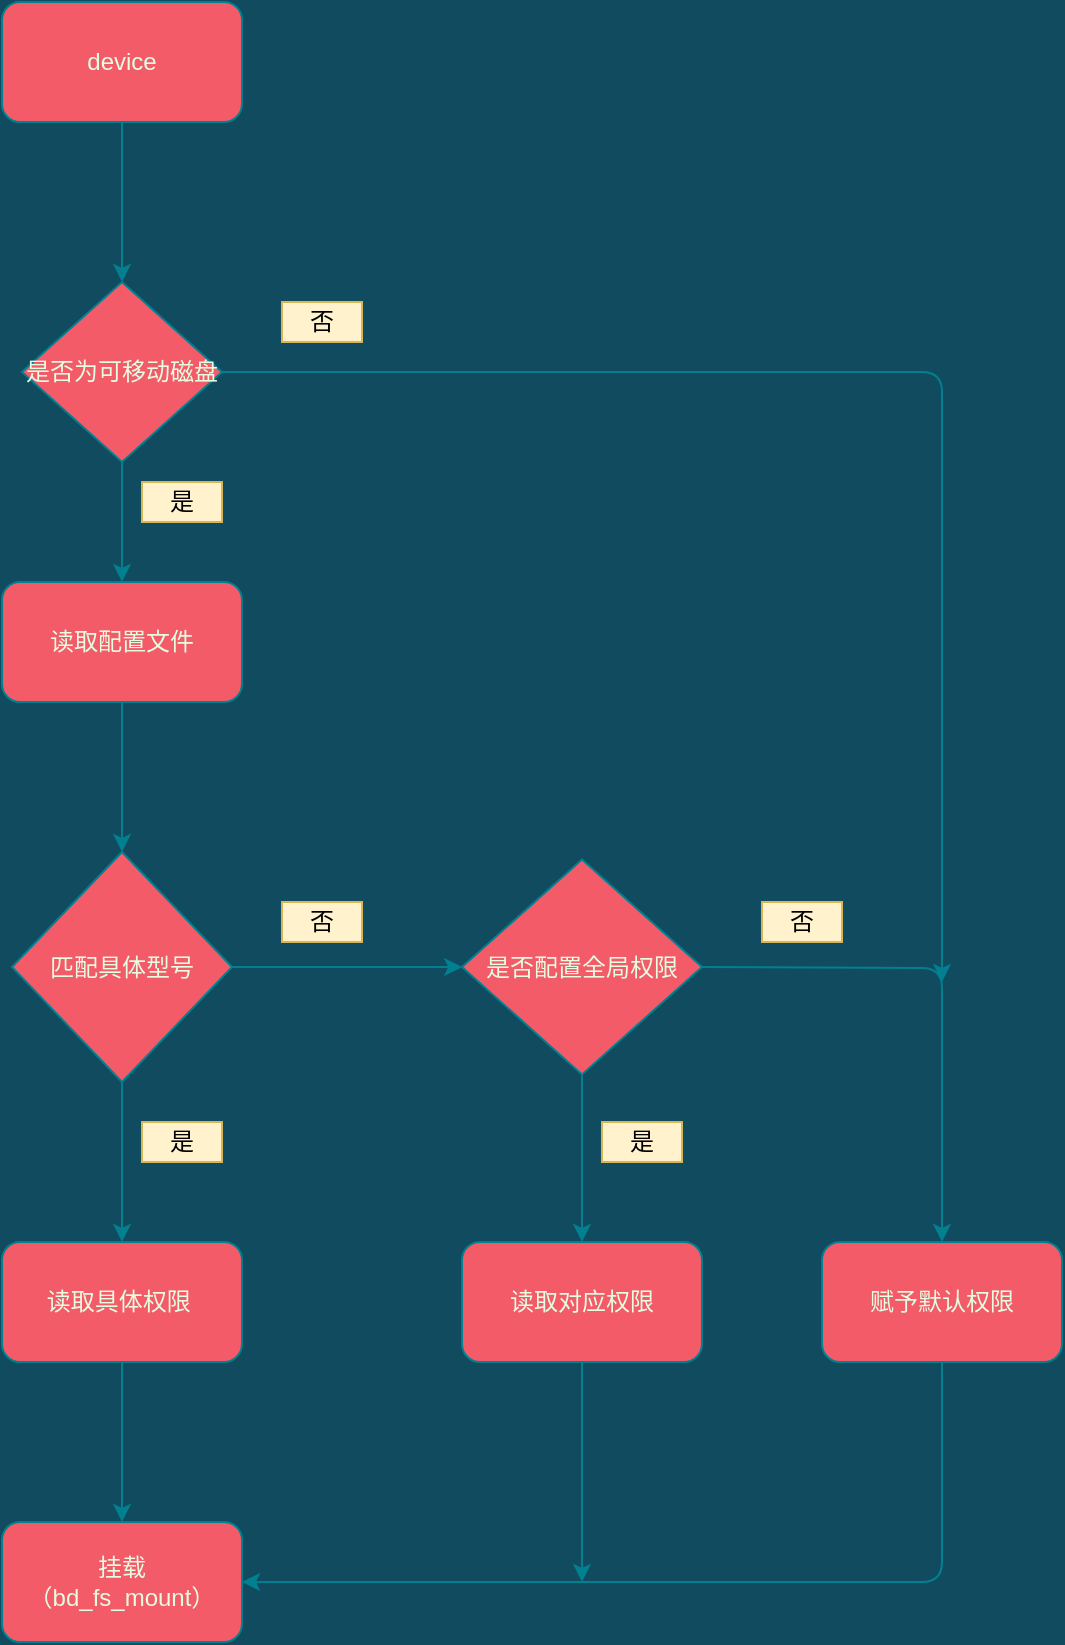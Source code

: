 <mxfile version="14.9.5" type="github">
  <diagram id="fvCgsu2ZJ-gSC0RxeoUe" name="Page-1">
    <mxGraphModel dx="2620" dy="983" grid="1" gridSize="10" guides="1" tooltips="1" connect="1" arrows="1" fold="1" page="1" pageScale="1" pageWidth="827" pageHeight="1169" background="#114B5F" math="0" shadow="0">
      <root>
        <mxCell id="0" />
        <mxCell id="1" parent="0" />
        <mxCell id="q15BCNpqaFZ_fGrZMNJ0-4" value="" style="edgeStyle=orthogonalEdgeStyle;rounded=0;orthogonalLoop=1;jettySize=auto;html=1;labelBackgroundColor=#114B5F;strokeColor=#028090;fontColor=#E4FDE1;" edge="1" parent="1" source="q15BCNpqaFZ_fGrZMNJ0-2">
          <mxGeometry relative="1" as="geometry">
            <mxPoint x="180" y="300" as="targetPoint" />
          </mxGeometry>
        </mxCell>
        <mxCell id="q15BCNpqaFZ_fGrZMNJ0-2" value="device" style="rounded=1;whiteSpace=wrap;html=1;fillColor=#F45B69;strokeColor=#028090;fontColor=#E4FDE1;" vertex="1" parent="1">
          <mxGeometry x="120" y="160" width="120" height="60" as="geometry" />
        </mxCell>
        <mxCell id="q15BCNpqaFZ_fGrZMNJ0-10" value="" style="edgeStyle=orthogonalEdgeStyle;rounded=0;orthogonalLoop=1;jettySize=auto;html=1;labelBackgroundColor=#114B5F;strokeColor=#028090;fontColor=#E4FDE1;" edge="1" parent="1" source="q15BCNpqaFZ_fGrZMNJ0-5" target="q15BCNpqaFZ_fGrZMNJ0-9">
          <mxGeometry relative="1" as="geometry" />
        </mxCell>
        <mxCell id="q15BCNpqaFZ_fGrZMNJ0-5" value="是否为可移动磁盘" style="rhombus;whiteSpace=wrap;html=1;fillColor=#F45B69;strokeColor=#028090;fontColor=#E4FDE1;" vertex="1" parent="1">
          <mxGeometry x="130" y="300" width="100" height="90" as="geometry" />
        </mxCell>
        <mxCell id="q15BCNpqaFZ_fGrZMNJ0-14" value="" style="edgeStyle=orthogonalEdgeStyle;rounded=0;orthogonalLoop=1;jettySize=auto;html=1;labelBackgroundColor=#114B5F;strokeColor=#028090;fontColor=#E4FDE1;" edge="1" parent="1" source="q15BCNpqaFZ_fGrZMNJ0-9" target="q15BCNpqaFZ_fGrZMNJ0-13">
          <mxGeometry relative="1" as="geometry" />
        </mxCell>
        <mxCell id="q15BCNpqaFZ_fGrZMNJ0-9" value="读取配置文件" style="rounded=1;whiteSpace=wrap;html=1;fillColor=#F45B69;strokeColor=#028090;fontColor=#E4FDE1;" vertex="1" parent="1">
          <mxGeometry x="120" y="450" width="120" height="60" as="geometry" />
        </mxCell>
        <mxCell id="q15BCNpqaFZ_fGrZMNJ0-16" value="" style="edgeStyle=orthogonalEdgeStyle;rounded=0;orthogonalLoop=1;jettySize=auto;html=1;labelBackgroundColor=#114B5F;strokeColor=#028090;fontColor=#E4FDE1;" edge="1" parent="1" source="q15BCNpqaFZ_fGrZMNJ0-13" target="q15BCNpqaFZ_fGrZMNJ0-15">
          <mxGeometry relative="1" as="geometry" />
        </mxCell>
        <mxCell id="q15BCNpqaFZ_fGrZMNJ0-32" value="" style="edgeStyle=orthogonalEdgeStyle;curved=0;rounded=1;sketch=0;orthogonalLoop=1;jettySize=auto;html=1;fontColor=#E4FDE1;strokeColor=#028090;fillColor=#F45B69;" edge="1" parent="1" source="q15BCNpqaFZ_fGrZMNJ0-13" target="q15BCNpqaFZ_fGrZMNJ0-30">
          <mxGeometry relative="1" as="geometry" />
        </mxCell>
        <mxCell id="q15BCNpqaFZ_fGrZMNJ0-13" value="匹配具体型号" style="rhombus;whiteSpace=wrap;html=1;fillColor=#F45B69;strokeColor=#028090;fontColor=#E4FDE1;" vertex="1" parent="1">
          <mxGeometry x="125" y="585" width="110" height="115" as="geometry" />
        </mxCell>
        <mxCell id="q15BCNpqaFZ_fGrZMNJ0-18" value="" style="edgeStyle=orthogonalEdgeStyle;rounded=0;orthogonalLoop=1;jettySize=auto;html=1;labelBackgroundColor=#114B5F;strokeColor=#028090;fontColor=#E4FDE1;" edge="1" parent="1" source="q15BCNpqaFZ_fGrZMNJ0-15" target="q15BCNpqaFZ_fGrZMNJ0-17">
          <mxGeometry relative="1" as="geometry" />
        </mxCell>
        <mxCell id="q15BCNpqaFZ_fGrZMNJ0-15" value="读取具体权限&amp;nbsp;" style="rounded=1;whiteSpace=wrap;html=1;fillColor=#F45B69;strokeColor=#028090;fontColor=#E4FDE1;" vertex="1" parent="1">
          <mxGeometry x="120" y="780" width="120" height="60" as="geometry" />
        </mxCell>
        <mxCell id="q15BCNpqaFZ_fGrZMNJ0-17" value="挂载&lt;br&gt;（bd_fs_mount）" style="whiteSpace=wrap;html=1;rounded=1;fillColor=#F45B69;strokeColor=#028090;fontColor=#E4FDE1;" vertex="1" parent="1">
          <mxGeometry x="120" y="920" width="120" height="60" as="geometry" />
        </mxCell>
        <mxCell id="q15BCNpqaFZ_fGrZMNJ0-21" value="否" style="text;html=1;align=center;verticalAlign=middle;whiteSpace=wrap;rounded=0;fillColor=#fff2cc;strokeColor=#d6b656;" vertex="1" parent="1">
          <mxGeometry x="260" y="310" width="40" height="20" as="geometry" />
        </mxCell>
        <mxCell id="q15BCNpqaFZ_fGrZMNJ0-22" value="是" style="text;html=1;align=center;verticalAlign=middle;whiteSpace=wrap;rounded=0;fillColor=#fff2cc;strokeColor=#d6b656;" vertex="1" parent="1">
          <mxGeometry x="190" y="400" width="40" height="20" as="geometry" />
        </mxCell>
        <mxCell id="q15BCNpqaFZ_fGrZMNJ0-25" value="是" style="text;html=1;align=center;verticalAlign=middle;whiteSpace=wrap;rounded=0;fillColor=#fff2cc;strokeColor=#d6b656;" vertex="1" parent="1">
          <mxGeometry x="190" y="720" width="40" height="20" as="geometry" />
        </mxCell>
        <mxCell id="q15BCNpqaFZ_fGrZMNJ0-28" value="否" style="text;html=1;align=center;verticalAlign=middle;whiteSpace=wrap;rounded=0;fillColor=#fff2cc;strokeColor=#d6b656;" vertex="1" parent="1">
          <mxGeometry x="260" y="610" width="40" height="20" as="geometry" />
        </mxCell>
        <mxCell id="q15BCNpqaFZ_fGrZMNJ0-33" value="" style="edgeStyle=orthogonalEdgeStyle;curved=0;rounded=1;sketch=0;orthogonalLoop=1;jettySize=auto;html=1;fontColor=#E4FDE1;strokeColor=#028090;fillColor=#F45B69;" edge="1" parent="1" source="q15BCNpqaFZ_fGrZMNJ0-30" target="q15BCNpqaFZ_fGrZMNJ0-31">
          <mxGeometry relative="1" as="geometry" />
        </mxCell>
        <mxCell id="q15BCNpqaFZ_fGrZMNJ0-30" value="是否配置全局权限" style="rhombus;whiteSpace=wrap;html=1;rounded=0;sketch=0;fontColor=#E4FDE1;strokeColor=#028090;fillColor=#F45B69;" vertex="1" parent="1">
          <mxGeometry x="350" y="588.75" width="120" height="107.5" as="geometry" />
        </mxCell>
        <mxCell id="q15BCNpqaFZ_fGrZMNJ0-31" value="读取对应权限" style="rounded=1;whiteSpace=wrap;html=1;sketch=0;fontColor=#E4FDE1;strokeColor=#028090;fillColor=#F45B69;" vertex="1" parent="1">
          <mxGeometry x="350" y="780" width="120" height="60" as="geometry" />
        </mxCell>
        <mxCell id="q15BCNpqaFZ_fGrZMNJ0-34" value="" style="endArrow=classic;html=1;fontColor=#E4FDE1;strokeColor=#028090;fillColor=#F45B69;exitX=1;exitY=0.5;exitDx=0;exitDy=0;" edge="1" parent="1" source="q15BCNpqaFZ_fGrZMNJ0-5">
          <mxGeometry width="50" height="50" relative="1" as="geometry">
            <mxPoint x="400" y="480" as="sourcePoint" />
            <mxPoint x="590" y="650" as="targetPoint" />
            <Array as="points">
              <mxPoint x="590" y="345" />
            </Array>
          </mxGeometry>
        </mxCell>
        <mxCell id="q15BCNpqaFZ_fGrZMNJ0-35" value="赋予默认权限" style="rounded=1;whiteSpace=wrap;html=1;sketch=0;fontColor=#E4FDE1;strokeColor=#028090;fillColor=#F45B69;" vertex="1" parent="1">
          <mxGeometry x="530" y="780" width="120" height="60" as="geometry" />
        </mxCell>
        <mxCell id="q15BCNpqaFZ_fGrZMNJ0-36" value="" style="endArrow=classic;html=1;fontColor=#E4FDE1;strokeColor=#028090;fillColor=#F45B69;exitX=1;exitY=0.5;exitDx=0;exitDy=0;entryX=0.5;entryY=0;entryDx=0;entryDy=0;" edge="1" parent="1" source="q15BCNpqaFZ_fGrZMNJ0-30" target="q15BCNpqaFZ_fGrZMNJ0-35">
          <mxGeometry width="50" height="50" relative="1" as="geometry">
            <mxPoint x="560" y="645" as="sourcePoint" />
            <mxPoint x="610" y="595" as="targetPoint" />
            <Array as="points">
              <mxPoint x="590" y="643" />
            </Array>
          </mxGeometry>
        </mxCell>
        <mxCell id="q15BCNpqaFZ_fGrZMNJ0-37" value="" style="endArrow=classic;html=1;fontColor=#E4FDE1;strokeColor=#028090;fillColor=#F45B69;exitX=0.5;exitY=1;exitDx=0;exitDy=0;" edge="1" parent="1" source="q15BCNpqaFZ_fGrZMNJ0-31">
          <mxGeometry width="50" height="50" relative="1" as="geometry">
            <mxPoint x="510" y="975" as="sourcePoint" />
            <mxPoint x="410" y="950" as="targetPoint" />
          </mxGeometry>
        </mxCell>
        <mxCell id="q15BCNpqaFZ_fGrZMNJ0-38" value="" style="endArrow=classic;html=1;fontColor=#E4FDE1;strokeColor=#028090;fillColor=#F45B69;exitX=0.5;exitY=1;exitDx=0;exitDy=0;" edge="1" parent="1" source="q15BCNpqaFZ_fGrZMNJ0-35">
          <mxGeometry width="50" height="50" relative="1" as="geometry">
            <mxPoint x="600" y="930" as="sourcePoint" />
            <mxPoint x="240" y="950" as="targetPoint" />
            <Array as="points">
              <mxPoint x="590" y="950" />
            </Array>
          </mxGeometry>
        </mxCell>
        <mxCell id="q15BCNpqaFZ_fGrZMNJ0-39" value="是" style="text;html=1;align=center;verticalAlign=middle;whiteSpace=wrap;rounded=0;fillColor=#fff2cc;strokeColor=#d6b656;" vertex="1" parent="1">
          <mxGeometry x="420" y="720" width="40" height="20" as="geometry" />
        </mxCell>
        <mxCell id="q15BCNpqaFZ_fGrZMNJ0-40" value="否" style="text;html=1;align=center;verticalAlign=middle;whiteSpace=wrap;rounded=0;fillColor=#fff2cc;strokeColor=#d6b656;" vertex="1" parent="1">
          <mxGeometry x="500" y="610" width="40" height="20" as="geometry" />
        </mxCell>
      </root>
    </mxGraphModel>
  </diagram>
</mxfile>
